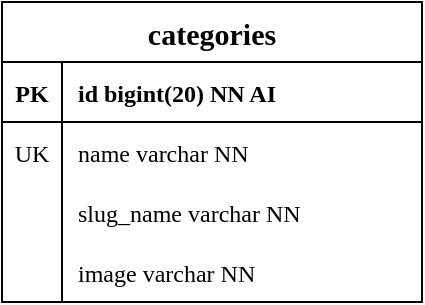 <mxfile version="17.1.3" type="google"><diagram id="R2lEEEUBdFMjLlhIrx00" name="Page-1"><mxGraphModel grid="1" gridSize="10" guides="1" tooltips="1" connect="1" arrows="1" page="1" fold="1" pageScale="1" pageWidth="850" pageHeight="1100" math="0" shadow="0" extFonts="Permanent Marker^https://fonts.googleapis.com/css?family=Permanent+Marker"><root><mxCell id="0"/><mxCell id="1" parent="0"/><mxCell id="xyUqDpOmRsJjG7Otpu51-1" value="categories" style="shape=table;startSize=30;container=1;collapsible=1;childLayout=tableLayout;fixedRows=1;rowLines=0;fontStyle=1;align=center;resizeLast=1;rounded=0;fontSize=15;fontFamily=Times New Roman;" parent="1" vertex="1"><mxGeometry x="170" y="80" width="210" height="150" as="geometry"><mxRectangle x="530" y="150" width="90" height="30" as="alternateBounds"/></mxGeometry></mxCell><mxCell id="xyUqDpOmRsJjG7Otpu51-2" value="" style="shape=tableRow;horizontal=0;startSize=0;swimlaneHead=0;swimlaneBody=0;fillColor=none;collapsible=0;dropTarget=0;points=[[0,0.5],[1,0.5]];portConstraint=eastwest;top=0;left=0;right=0;bottom=1;rounded=0;fontFamily=Times New Roman;" parent="xyUqDpOmRsJjG7Otpu51-1" vertex="1"><mxGeometry y="30" width="210" height="30" as="geometry"/></mxCell><mxCell id="xyUqDpOmRsJjG7Otpu51-3" value="PK" style="shape=partialRectangle;connectable=0;fillColor=none;top=0;left=0;bottom=0;right=0;fontStyle=1;overflow=hidden;rounded=0;fontFamily=Times New Roman;" parent="xyUqDpOmRsJjG7Otpu51-2" vertex="1"><mxGeometry width="30" height="30" as="geometry"><mxRectangle width="30" height="30" as="alternateBounds"/></mxGeometry></mxCell><mxCell id="xyUqDpOmRsJjG7Otpu51-4" value="id bigint(20) NN AI" style="shape=partialRectangle;connectable=0;fillColor=none;top=0;left=0;bottom=0;right=0;align=left;spacingLeft=6;fontStyle=1;overflow=hidden;rounded=0;fontFamily=Times New Roman;" parent="xyUqDpOmRsJjG7Otpu51-2" vertex="1"><mxGeometry x="30" width="180" height="30" as="geometry"><mxRectangle width="180" height="30" as="alternateBounds"/></mxGeometry></mxCell><mxCell id="xyUqDpOmRsJjG7Otpu51-5" value="" style="shape=tableRow;horizontal=0;startSize=0;swimlaneHead=0;swimlaneBody=0;fillColor=none;collapsible=0;dropTarget=0;points=[[0,0.5],[1,0.5]];portConstraint=eastwest;top=0;left=0;right=0;bottom=0;rounded=0;fontFamily=Times New Roman;" parent="xyUqDpOmRsJjG7Otpu51-1" vertex="1"><mxGeometry y="60" width="210" height="30" as="geometry"/></mxCell><mxCell id="xyUqDpOmRsJjG7Otpu51-6" value="UK" style="shape=partialRectangle;connectable=0;fillColor=none;top=0;left=0;bottom=0;right=0;editable=1;overflow=hidden;rounded=0;fontFamily=Times New Roman;" parent="xyUqDpOmRsJjG7Otpu51-5" vertex="1"><mxGeometry width="30" height="30" as="geometry"><mxRectangle width="30" height="30" as="alternateBounds"/></mxGeometry></mxCell><mxCell id="xyUqDpOmRsJjG7Otpu51-7" value="name varchar NN" style="shape=partialRectangle;connectable=0;fillColor=none;top=0;left=0;bottom=0;right=0;align=left;spacingLeft=6;overflow=hidden;rounded=0;fontFamily=Times New Roman;" parent="xyUqDpOmRsJjG7Otpu51-5" vertex="1"><mxGeometry x="30" width="180" height="30" as="geometry"><mxRectangle width="180" height="30" as="alternateBounds"/></mxGeometry></mxCell><mxCell id="xyUqDpOmRsJjG7Otpu51-8" value="" style="shape=tableRow;horizontal=0;startSize=0;swimlaneHead=0;swimlaneBody=0;fillColor=none;collapsible=0;dropTarget=0;points=[[0,0.5],[1,0.5]];portConstraint=eastwest;top=0;left=0;right=0;bottom=0;rounded=0;fontFamily=Times New Roman;" parent="xyUqDpOmRsJjG7Otpu51-1" vertex="1"><mxGeometry y="90" width="210" height="30" as="geometry"/></mxCell><mxCell id="xyUqDpOmRsJjG7Otpu51-9" value="" style="shape=partialRectangle;connectable=0;fillColor=none;top=0;left=0;bottom=0;right=0;editable=1;overflow=hidden;rounded=0;fontFamily=Times New Roman;" parent="xyUqDpOmRsJjG7Otpu51-8" vertex="1"><mxGeometry width="30" height="30" as="geometry"><mxRectangle width="30" height="30" as="alternateBounds"/></mxGeometry></mxCell><mxCell id="xyUqDpOmRsJjG7Otpu51-10" value="slug_name varchar NN" style="shape=partialRectangle;connectable=0;fillColor=none;top=0;left=0;bottom=0;right=0;align=left;spacingLeft=6;overflow=hidden;rounded=0;fontFamily=Times New Roman;" parent="xyUqDpOmRsJjG7Otpu51-8" vertex="1"><mxGeometry x="30" width="180" height="30" as="geometry"><mxRectangle width="180" height="30" as="alternateBounds"/></mxGeometry></mxCell><mxCell id="xyUqDpOmRsJjG7Otpu51-11" value="" style="shape=tableRow;horizontal=0;startSize=0;swimlaneHead=0;swimlaneBody=0;fillColor=none;collapsible=0;dropTarget=0;points=[[0,0.5],[1,0.5]];portConstraint=eastwest;top=0;left=0;right=0;bottom=0;rounded=0;fontFamily=Times New Roman;" parent="xyUqDpOmRsJjG7Otpu51-1" vertex="1"><mxGeometry y="120" width="210" height="30" as="geometry"/></mxCell><mxCell id="xyUqDpOmRsJjG7Otpu51-12" value="" style="shape=partialRectangle;connectable=0;fillColor=none;top=0;left=0;bottom=0;right=0;editable=1;overflow=hidden;rounded=0;fontFamily=Times New Roman;" parent="xyUqDpOmRsJjG7Otpu51-11" vertex="1"><mxGeometry width="30" height="30" as="geometry"><mxRectangle width="30" height="30" as="alternateBounds"/></mxGeometry></mxCell><mxCell id="xyUqDpOmRsJjG7Otpu51-13" value="image varchar NN" style="shape=partialRectangle;connectable=0;fillColor=none;top=0;left=0;bottom=0;right=0;align=left;spacingLeft=6;overflow=hidden;rounded=0;fontFamily=Times New Roman;" parent="xyUqDpOmRsJjG7Otpu51-11" vertex="1"><mxGeometry x="30" width="180" height="30" as="geometry"><mxRectangle width="180" height="30" as="alternateBounds"/></mxGeometry></mxCell></root></mxGraphModel></diagram></mxfile>